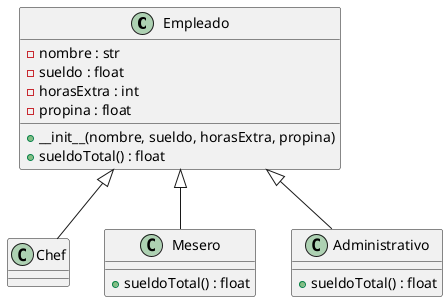 
@startuml
class Empleado {
    - nombre : str
    - sueldo : float
    - horasExtra : int
    - propina : float
    + __init__(nombre, sueldo, horasExtra, propina)
    + sueldoTotal() : float
}

class Chef
class Mesero {
    + sueldoTotal() : float
}
class Administrativo {
    + sueldoTotal() : float
}

Empleado <|-- Chef
Empleado <|-- Mesero
Empleado <|-- Administrativo
@enduml
